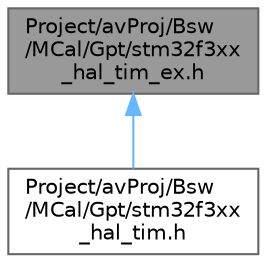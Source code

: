 digraph "Project/avProj/Bsw/MCal/Gpt/stm32f3xx_hal_tim_ex.h"
{
 // LATEX_PDF_SIZE
  bgcolor="transparent";
  edge [fontname=Helvetica,fontsize=10,labelfontname=Helvetica,labelfontsize=10];
  node [fontname=Helvetica,fontsize=10,shape=box,height=0.2,width=0.4];
  Node1 [id="Node000001",label="Project/avProj/Bsw\l/MCal/Gpt/stm32f3xx\l_hal_tim_ex.h",height=0.2,width=0.4,color="gray40", fillcolor="grey60", style="filled", fontcolor="black",tooltip="Header file of TIM HAL Extended module."];
  Node1 -> Node2 [id="edge1_Node000001_Node000002",dir="back",color="steelblue1",style="solid",tooltip=" "];
  Node2 [id="Node000002",label="Project/avProj/Bsw\l/MCal/Gpt/stm32f3xx\l_hal_tim.h",height=0.2,width=0.4,color="grey40", fillcolor="white", style="filled",URL="$av_proj_2_bsw_2_m_cal_2_gpt_2stm32f3xx__hal__tim_8h.html",tooltip="Header file of TIM HAL module."];
}
